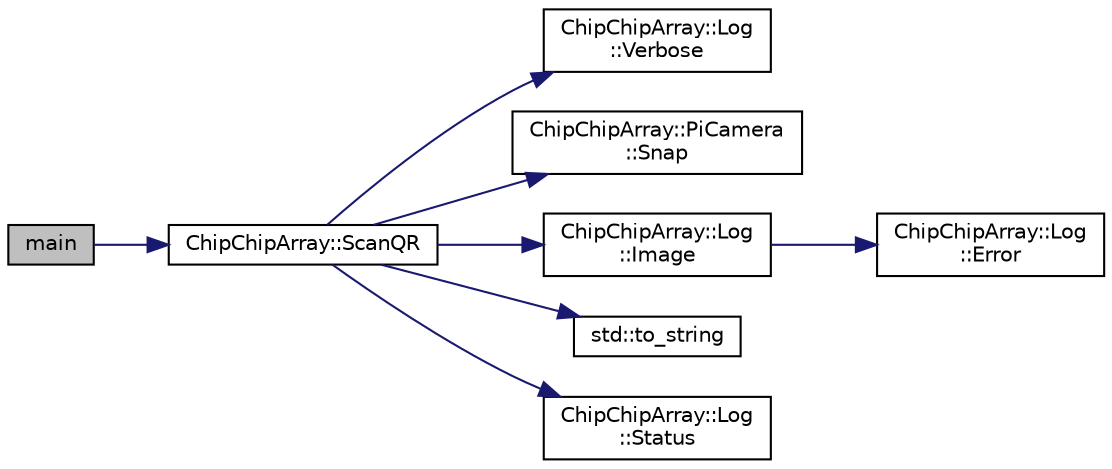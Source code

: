 digraph "main"
{
  edge [fontname="Helvetica",fontsize="10",labelfontname="Helvetica",labelfontsize="10"];
  node [fontname="Helvetica",fontsize="10",shape=record];
  rankdir="LR";
  Node1 [label="main",height=0.2,width=0.4,color="black", fillcolor="grey75", style="filled", fontcolor="black"];
  Node1 -> Node2 [color="midnightblue",fontsize="10",style="solid"];
  Node2 [label="ChipChipArray::ScanQR",height=0.2,width=0.4,color="black", fillcolor="white", style="filled",URL="$namespaceChipChipArray.html#a6c7465049b5d408e1a238b6d8ffa887d"];
  Node2 -> Node3 [color="midnightblue",fontsize="10",style="solid"];
  Node3 [label="ChipChipArray::Log\l::Verbose",height=0.2,width=0.4,color="black", fillcolor="white", style="filled",URL="$classChipChipArray_1_1Log.html#a154a5f38d9c7a767693b242684a3d4d9"];
  Node2 -> Node4 [color="midnightblue",fontsize="10",style="solid"];
  Node4 [label="ChipChipArray::PiCamera\l::Snap",height=0.2,width=0.4,color="black", fillcolor="white", style="filled",URL="$classChipChipArray_1_1PiCamera.html#a58fb0de02570dce9a9cb60a1a04fb84f"];
  Node2 -> Node5 [color="midnightblue",fontsize="10",style="solid"];
  Node5 [label="ChipChipArray::Log\l::Image",height=0.2,width=0.4,color="black", fillcolor="white", style="filled",URL="$classChipChipArray_1_1Log.html#a65bbab057c8b1453f9e4efcfee7522c4"];
  Node5 -> Node6 [color="midnightblue",fontsize="10",style="solid"];
  Node6 [label="ChipChipArray::Log\l::Error",height=0.2,width=0.4,color="black", fillcolor="white", style="filled",URL="$classChipChipArray_1_1Log.html#aba7b7b0555f49f4dcf15f4b9fd3e6b34"];
  Node2 -> Node7 [color="midnightblue",fontsize="10",style="solid"];
  Node7 [label="std::to_string",height=0.2,width=0.4,color="black", fillcolor="white", style="filled",URL="$namespacestd.html#aa5ddf582a1c96ffe258c997be9a294a3"];
  Node2 -> Node8 [color="midnightblue",fontsize="10",style="solid"];
  Node8 [label="ChipChipArray::Log\l::Status",height=0.2,width=0.4,color="black", fillcolor="white", style="filled",URL="$classChipChipArray_1_1Log.html#a66575b6e94c6112e4cefa5736cb996e0"];
}
